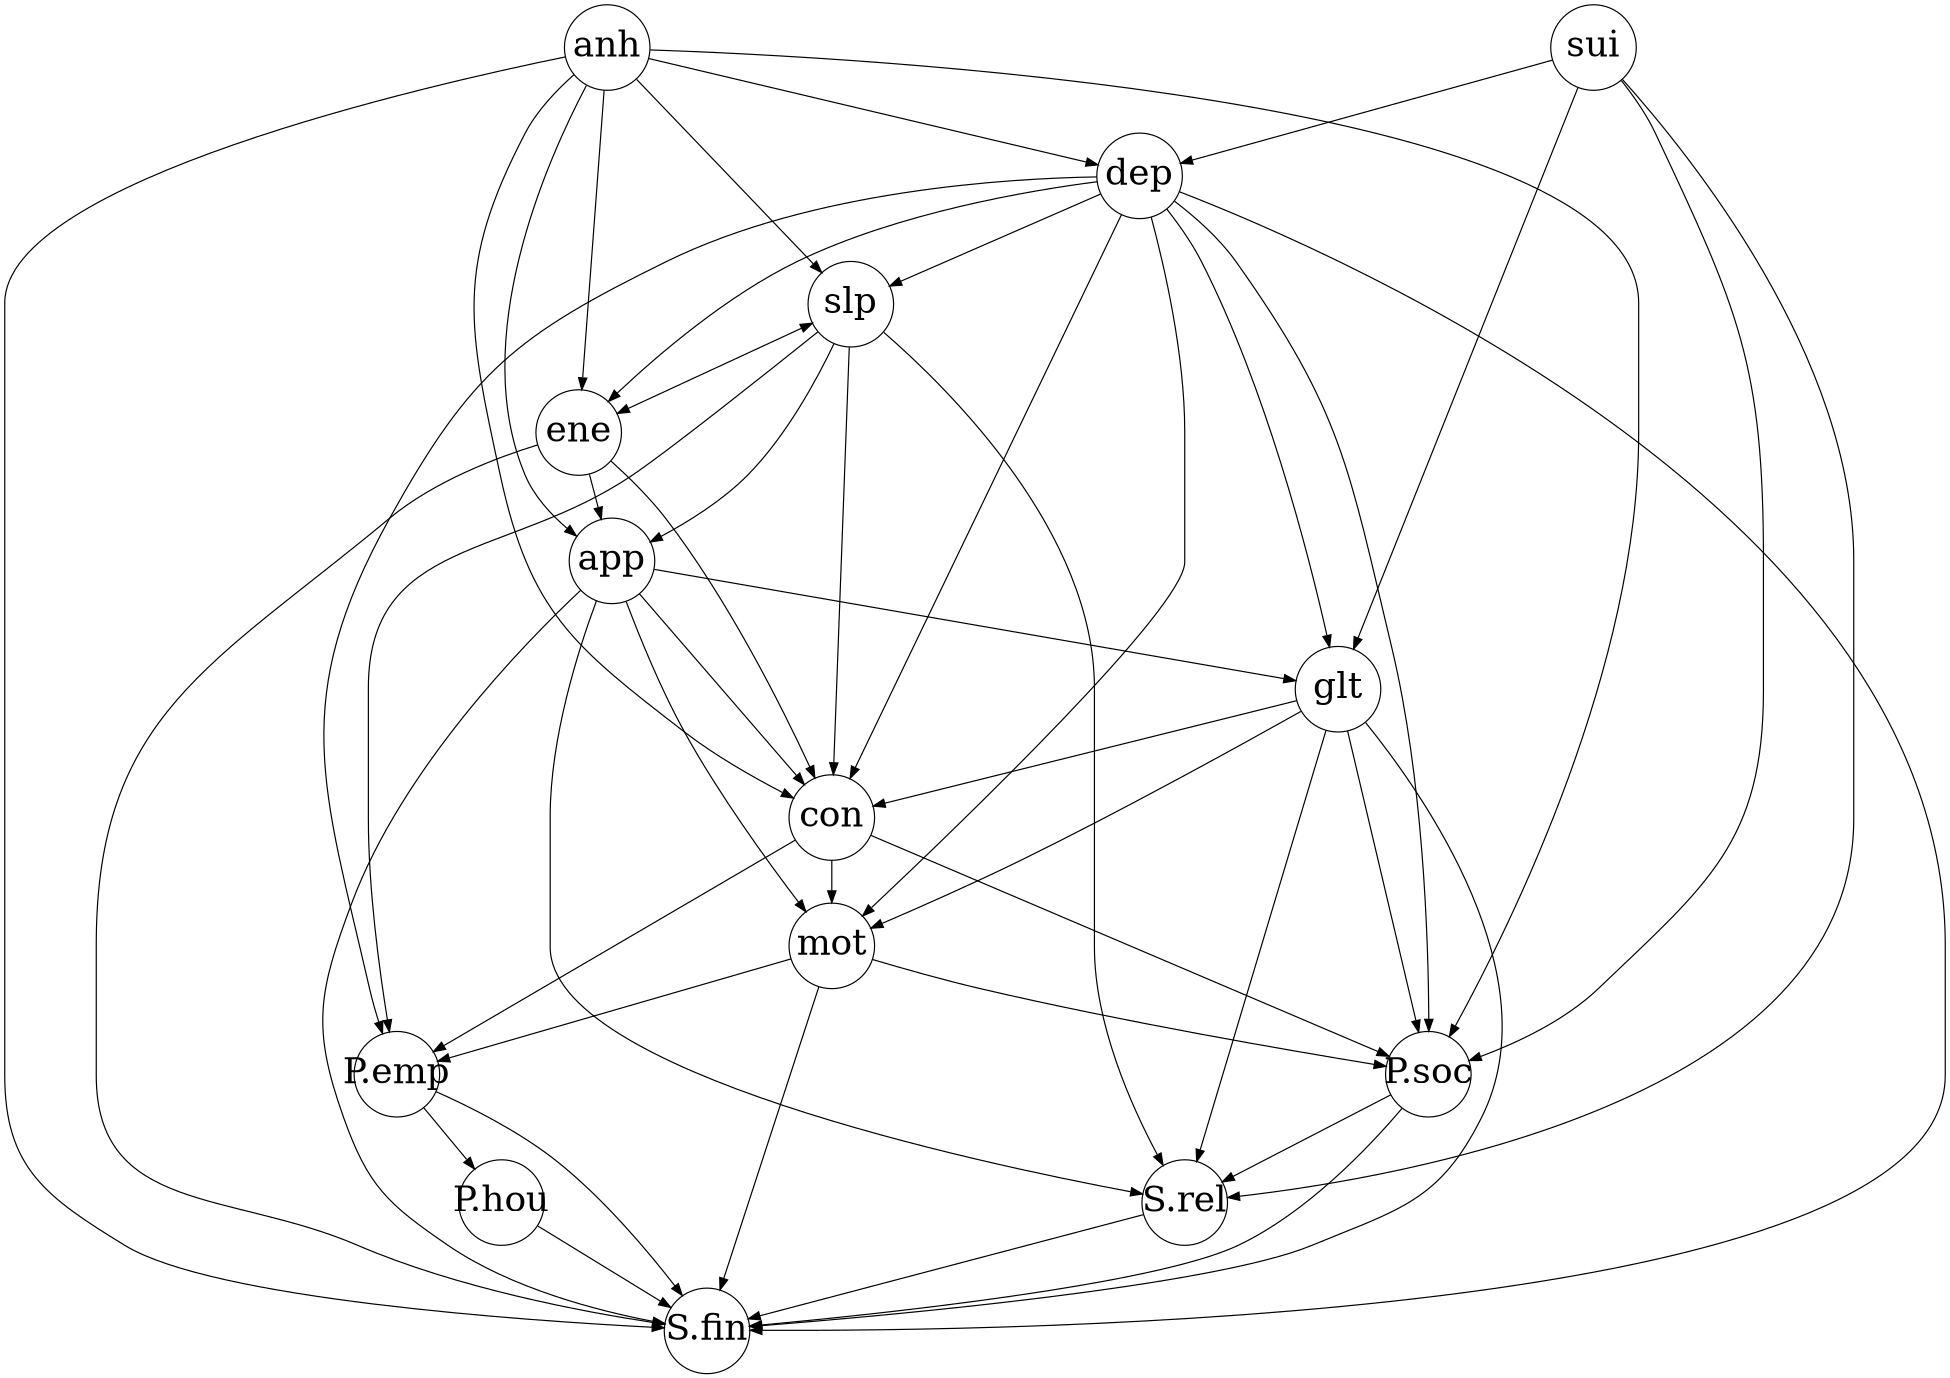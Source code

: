 digraph {
	dpi=300 ratio=fill size="13,13" splines=true
	node [fixedsize=true height=1 width=1]
	anh [label=anh fixedsize=true fontsize=30 height=1 pos="0,3!" shape=circle width=1]
	dep [label=dep fixedsize=true fontsize=30 height=1 pos="1,4!" shape=circle width=1]
	slp [label=slp fixedsize=true fontsize=30 height=1 pos="2,3!" shape=circle width=1]
	ene [label=ene fixedsize=true fontsize=30 height=1 pos="3,4!" shape=circle width=1]
	app [label=app fixedsize=true fontsize=30 height=1 pos="4,3!" shape=circle width=1]
	glt [label=glt fixedsize=true fontsize=30 height=1 pos="2,2!" shape=circle width=1]
	con [label=con fixedsize=true fontsize=30 height=1 pos="2,1!" shape=circle width=1]
	mot [label=mot fixedsize=true fontsize=30 height=1 pos="2,0!" shape=circle width=1]
	sui [label=sui fixedsize=true fontsize=30 height=1 pos="1,1!" shape=circle width=1]
	"P.emp" [label="P.emp" fixedsize=true fontsize=30 height=1 pos="3,0!" shape=circle width=1]
	"P.soc" [label="P.soc" fixedsize=true fontsize=30 height=1 pos="4,1!" shape=circle width=1]
	"P.hou" [label="P.hou" fixedsize=true fontsize=30 height=1 pos="5,0!" shape=circle width=1]
	"S.rel" [label="S.rel" fixedsize=true fontsize=30 height=1 pos="5,2!" shape=circle width=1]
	"S.fin" [label="S.fin" fixedsize=true fontsize=30 height=1 pos="6,1!" shape=circle width=1]
	anh -> dep [dir=forward]
	anh -> slp [dir=forward]
	anh -> ene [dir=forward]
	anh -> app [dir=forward]
	anh -> con [dir=forward]
	anh -> "P.soc" [dir=forward]
	anh -> "S.fin" [dir=forward]
	dep -> slp [dir=forward]
	dep -> ene [dir=forward]
	dep -> glt [dir=forward]
	dep -> con [dir=forward]
	dep -> mot [dir=forward]
	sui -> dep [dir=forward]
	dep -> "P.emp" [dir=forward]
	dep -> "P.soc" [dir=forward]
	dep -> "S.fin" [dir=forward]
	slp -> ene [dir=both]
	slp -> app [dir=forward]
	slp -> con [dir=forward]
	slp -> "P.emp" [dir=forward]
	slp -> "S.rel" [dir=forward]
	ene -> app [dir=forward]
	ene -> con [dir=forward]
	ene -> "S.fin" [dir=forward]
	app -> glt [dir=forward]
	app -> con [dir=forward]
	app -> mot [dir=forward]
	app -> "S.rel" [dir=forward]
	app -> "S.fin" [dir=forward]
	glt -> con [dir=forward]
	glt -> mot [dir=forward]
	sui -> glt [dir=forward]
	glt -> "P.soc" [dir=forward]
	glt -> "S.rel" [dir=forward]
	glt -> "S.fin" [dir=forward]
	con -> mot [dir=forward]
	con -> "P.emp" [dir=forward]
	con -> "P.soc" [dir=forward]
	mot -> "P.emp" [dir=forward]
	mot -> "P.soc" [dir=forward]
	mot -> "S.fin" [dir=forward]
	sui -> "P.soc" [dir=forward]
	sui -> "S.rel" [dir=forward]
	"P.emp" -> "P.hou" [dir=forward]
	"P.emp" -> "S.fin" [dir=forward]
	"P.soc" -> "S.rel" [dir=forward]
	"P.soc" -> "S.fin" [dir=forward]
	"P.hou" -> "S.fin" [dir=forward]
	"S.rel" -> "S.fin" [dir=forward]
}
